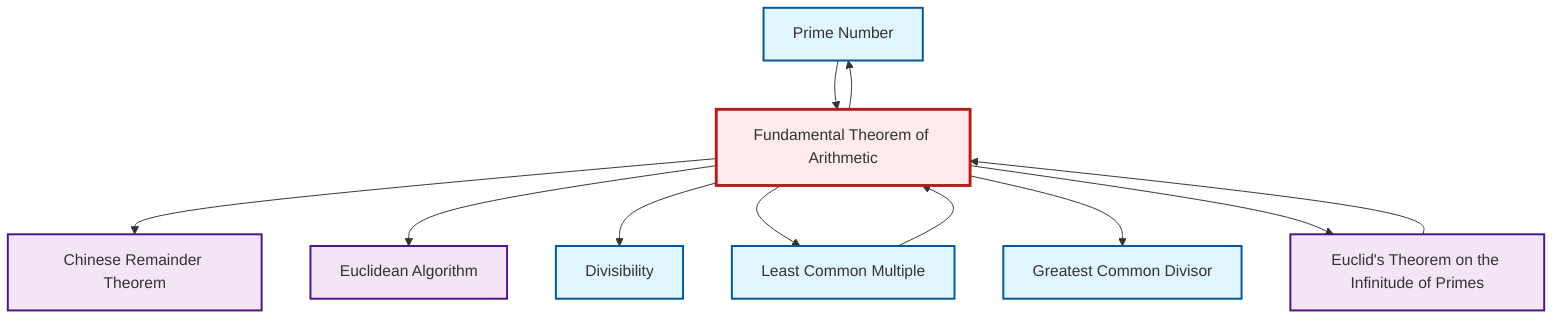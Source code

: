 graph TD
    classDef definition fill:#e1f5fe,stroke:#01579b,stroke-width:2px
    classDef theorem fill:#f3e5f5,stroke:#4a148c,stroke-width:2px
    classDef axiom fill:#fff3e0,stroke:#e65100,stroke-width:2px
    classDef example fill:#e8f5e9,stroke:#1b5e20,stroke-width:2px
    classDef current fill:#ffebee,stroke:#b71c1c,stroke-width:3px
    def-prime["Prime Number"]:::definition
    thm-chinese-remainder["Chinese Remainder Theorem"]:::theorem
    def-gcd["Greatest Common Divisor"]:::definition
    thm-euclidean-algorithm["Euclidean Algorithm"]:::theorem
    thm-euclid-infinitude-primes["Euclid's Theorem on the Infinitude of Primes"]:::theorem
    thm-fundamental-arithmetic["Fundamental Theorem of Arithmetic"]:::theorem
    def-divisibility["Divisibility"]:::definition
    def-lcm["Least Common Multiple"]:::definition
    thm-fundamental-arithmetic --> thm-chinese-remainder
    thm-fundamental-arithmetic --> thm-euclidean-algorithm
    thm-fundamental-arithmetic --> def-prime
    thm-fundamental-arithmetic --> def-divisibility
    def-prime --> thm-fundamental-arithmetic
    thm-fundamental-arithmetic --> def-lcm
    thm-euclid-infinitude-primes --> thm-fundamental-arithmetic
    thm-fundamental-arithmetic --> def-gcd
    def-lcm --> thm-fundamental-arithmetic
    thm-fundamental-arithmetic --> thm-euclid-infinitude-primes
    class thm-fundamental-arithmetic current